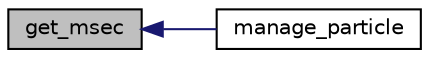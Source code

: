 digraph G
{
  edge [fontname="Helvetica",fontsize="10",labelfontname="Helvetica",labelfontsize="10"];
  node [fontname="Helvetica",fontsize="10",shape=record];
  rankdir=LR;
  Node1 [label="get_msec",height=0.2,width=0.4,color="black", fillcolor="grey75", style="filled" fontcolor="black"];
  Node1 -> Node2 [dir=back,color="midnightblue",fontsize="10",style="solid",fontname="Helvetica"];
  Node2 [label="manage_particle",height=0.2,width=0.4,color="black", fillcolor="white", style="filled",URL="$n__particles_8c.html#a8a92ddb62fe9f945d5baed9d22938a10",tooltip="Compute particles movements and cycle."];
}
